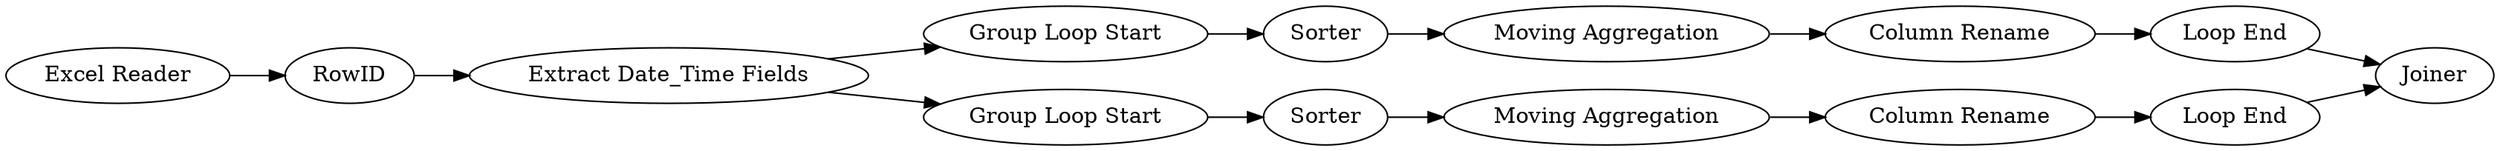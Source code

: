 digraph {
	11 -> 10
	9 -> 8
	8 -> 13
	4 -> 2
	14 -> 3
	12 -> 9
	3 -> 4
	6 -> 13
	3 -> 11
	7 -> 6
	2 -> 5
	1 -> 14
	10 -> 12
	5 -> 7
	5 [label="Moving Aggregation"]
	13 [label=Joiner]
	1 [label="Excel Reader"]
	7 [label="Column Rename"]
	12 [label="Moving Aggregation"]
	9 [label="Column Rename"]
	11 [label="Group Loop Start"]
	4 [label="Group Loop Start"]
	6 [label="Loop End"]
	8 [label="Loop End"]
	14 [label=RowID]
	3 [label="Extract Date_Time Fields"]
	2 [label=Sorter]
	10 [label=Sorter]
	rankdir=LR
}
